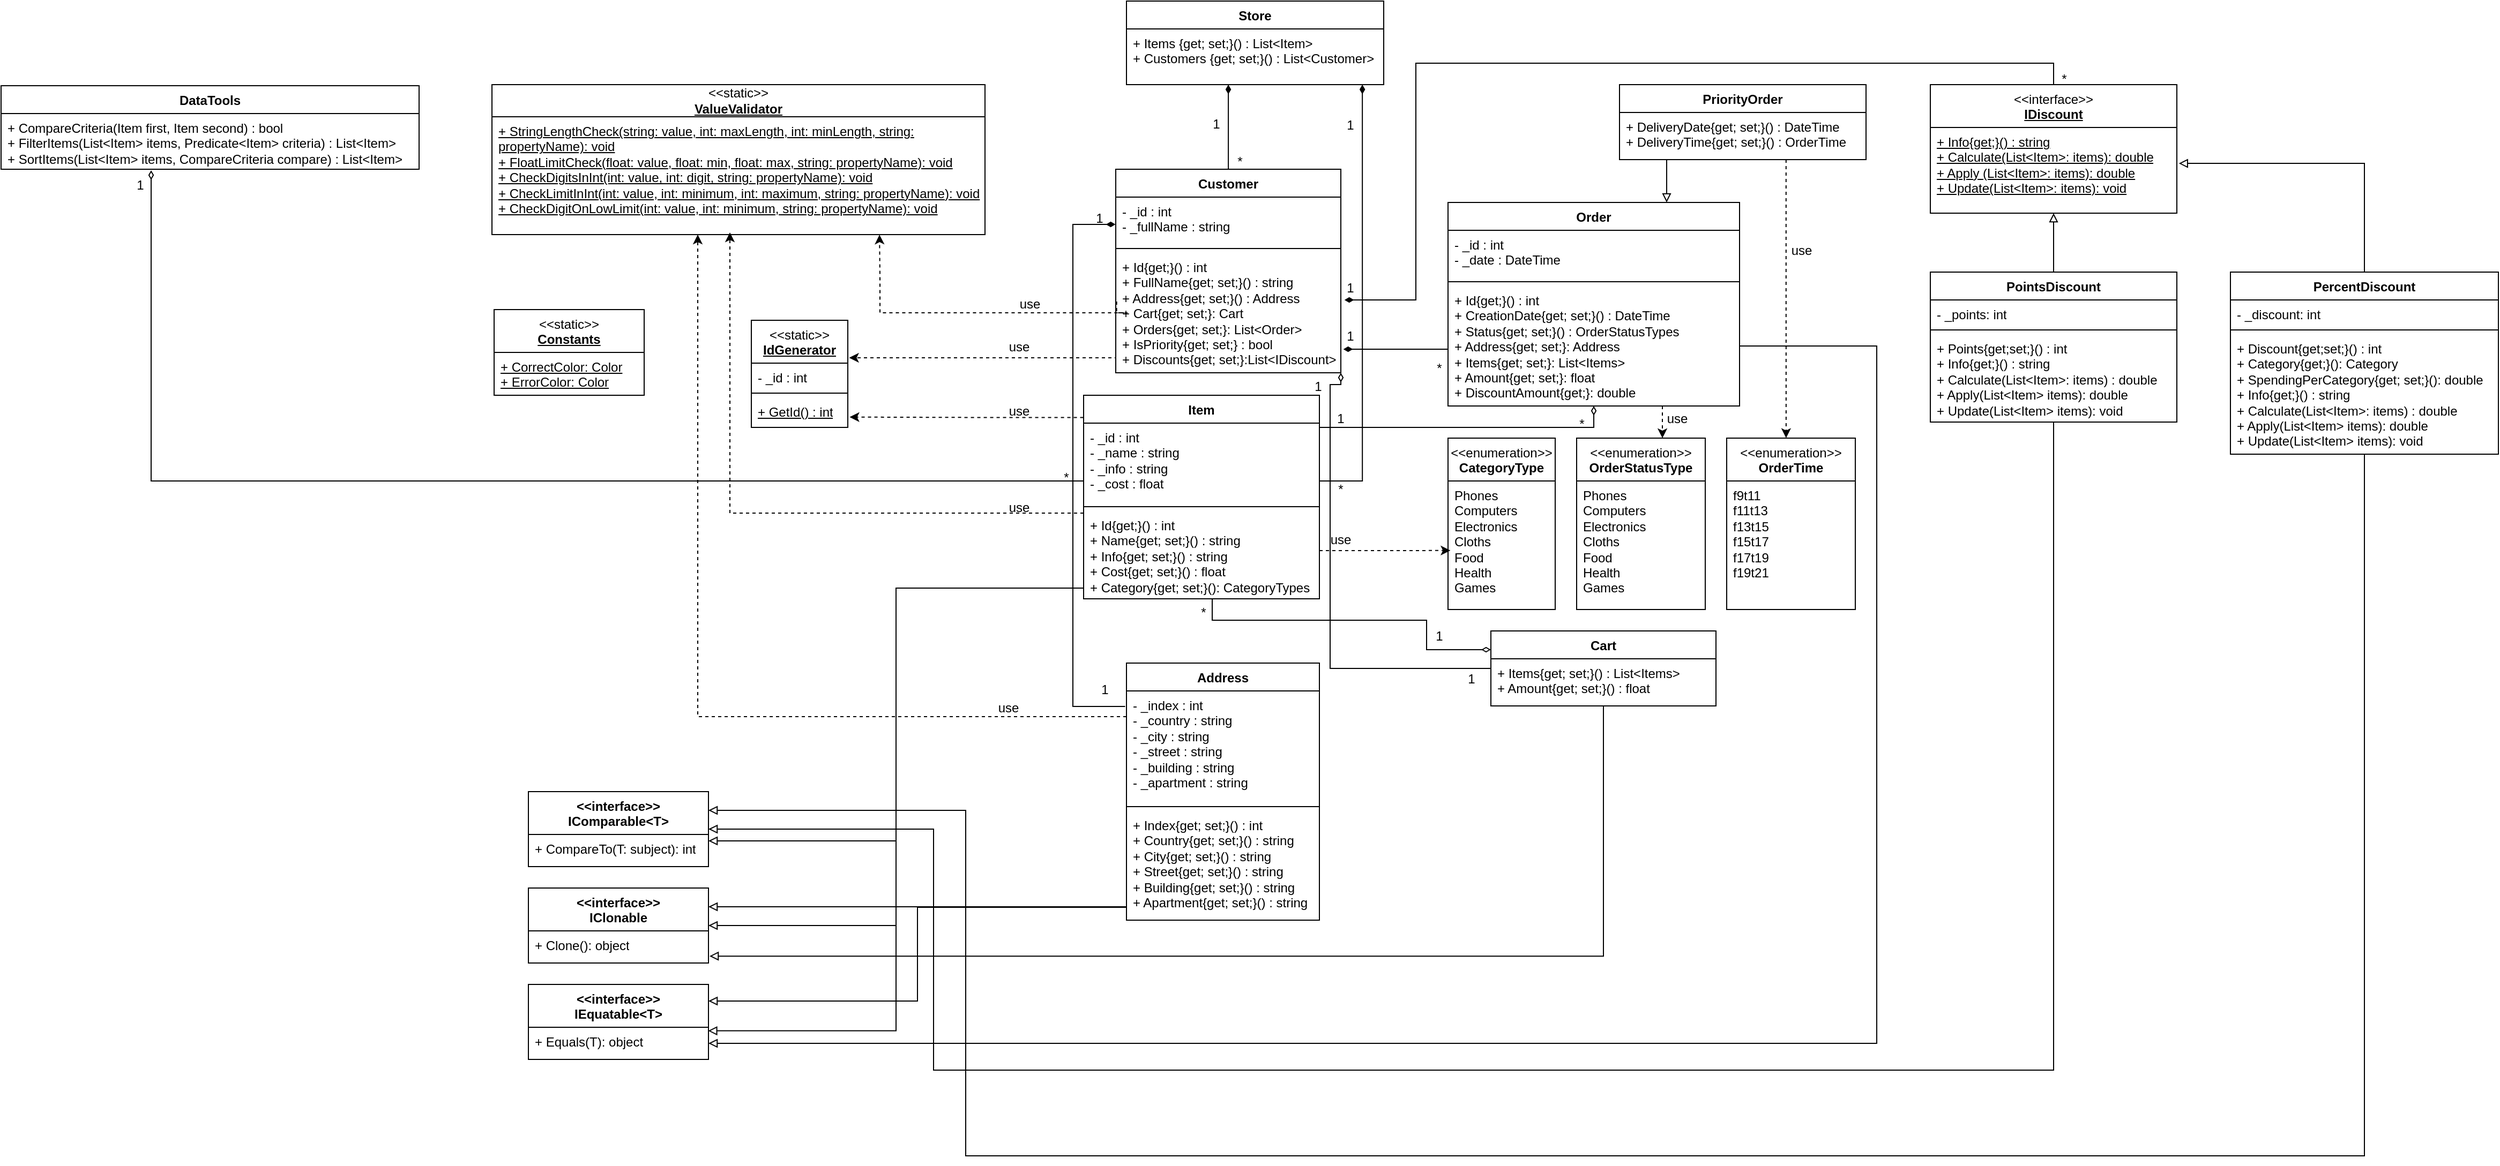 <mxfile version="24.1.0" type="device">
  <diagram name="Страница — 1" id="dKUkYGr1s_UcH-8YKei1">
    <mxGraphModel dx="3341" dy="984" grid="1" gridSize="10" guides="1" tooltips="1" connect="1" arrows="1" fold="1" page="1" pageScale="1" pageWidth="827" pageHeight="1169" math="0" shadow="0">
      <root>
        <mxCell id="0" />
        <mxCell id="1" parent="0" />
        <mxCell id="oU2BkXmcU1scd5kveSyB-1" value="Customer" style="swimlane;fontStyle=1;align=center;verticalAlign=top;childLayout=stackLayout;horizontal=1;startSize=26;horizontalStack=0;resizeParent=1;resizeParentMax=0;resizeLast=0;collapsible=1;marginBottom=0;whiteSpace=wrap;html=1;" parent="1" vertex="1">
          <mxGeometry x="30" y="169" width="210" height="190" as="geometry" />
        </mxCell>
        <mxCell id="oU2BkXmcU1scd5kveSyB-2" value="- _id : int&lt;br&gt;- _fullName : string" style="text;strokeColor=none;fillColor=none;align=left;verticalAlign=top;spacingLeft=4;spacingRight=4;overflow=hidden;rotatable=0;points=[[0,0.5],[1,0.5]];portConstraint=eastwest;whiteSpace=wrap;html=1;" parent="oU2BkXmcU1scd5kveSyB-1" vertex="1">
          <mxGeometry y="26" width="210" height="44" as="geometry" />
        </mxCell>
        <mxCell id="oU2BkXmcU1scd5kveSyB-3" value="" style="line;strokeWidth=1;fillColor=none;align=left;verticalAlign=middle;spacingTop=-1;spacingLeft=3;spacingRight=3;rotatable=0;labelPosition=right;points=[];portConstraint=eastwest;strokeColor=inherit;" parent="oU2BkXmcU1scd5kveSyB-1" vertex="1">
          <mxGeometry y="70" width="210" height="8" as="geometry" />
        </mxCell>
        <mxCell id="oU2BkXmcU1scd5kveSyB-4" value="+ Id{get;}() : int&lt;br&gt;+ FullName{get; set;}() : string&lt;br&gt;+ Address{get; set;}() : Address&lt;div&gt;+ Cart{get; set;}: Cart&lt;/div&gt;&lt;div&gt;+ Orders{get; set;}: List&amp;lt;Order&amp;gt;&lt;/div&gt;&lt;div&gt;+ IsPriority{get; set;} : bool&lt;br&gt;&lt;/div&gt;&lt;div&gt;+ Discounts{get; set;}:List&amp;lt;IDiscount&amp;gt;&lt;/div&gt;" style="text;strokeColor=none;fillColor=none;align=left;verticalAlign=top;spacingLeft=4;spacingRight=4;overflow=hidden;rotatable=0;points=[[0,0.5],[1,0.5]];portConstraint=eastwest;whiteSpace=wrap;html=1;" parent="oU2BkXmcU1scd5kveSyB-1" vertex="1">
          <mxGeometry y="78" width="210" height="112" as="geometry" />
        </mxCell>
        <mxCell id="ADnh1qTJn-FlXJS31ptS-8" style="edgeStyle=orthogonalEdgeStyle;rounded=0;orthogonalLoop=1;jettySize=auto;html=1;entryX=1;entryY=0.5;entryDx=0;entryDy=0;endArrow=block;endFill=0;" parent="1" source="oU2BkXmcU1scd5kveSyB-5" target="ADnh1qTJn-FlXJS31ptS-3" edge="1">
          <mxGeometry relative="1" as="geometry">
            <Array as="points">
              <mxPoint x="-175" y="560" />
              <mxPoint x="-175" y="875" />
            </Array>
          </mxGeometry>
        </mxCell>
        <mxCell id="oU2BkXmcU1scd5kveSyB-5" value="Item" style="swimlane;fontStyle=1;align=center;verticalAlign=top;childLayout=stackLayout;horizontal=1;startSize=26;horizontalStack=0;resizeParent=1;resizeParentMax=0;resizeLast=0;collapsible=1;marginBottom=0;whiteSpace=wrap;html=1;" parent="1" vertex="1">
          <mxGeometry y="380" width="220" height="190" as="geometry" />
        </mxCell>
        <mxCell id="oU2BkXmcU1scd5kveSyB-6" value="- _id : int&lt;br&gt;- _name : string&lt;br&gt;- _info : string&lt;br&gt;- _cost : float" style="text;strokeColor=none;fillColor=none;align=left;verticalAlign=top;spacingLeft=4;spacingRight=4;overflow=hidden;rotatable=0;points=[[0,0.5],[1,0.5]];portConstraint=eastwest;whiteSpace=wrap;html=1;" parent="oU2BkXmcU1scd5kveSyB-5" vertex="1">
          <mxGeometry y="26" width="220" height="74" as="geometry" />
        </mxCell>
        <mxCell id="oU2BkXmcU1scd5kveSyB-7" value="" style="line;strokeWidth=1;fillColor=none;align=left;verticalAlign=middle;spacingTop=-1;spacingLeft=3;spacingRight=3;rotatable=0;labelPosition=right;points=[];portConstraint=eastwest;strokeColor=inherit;" parent="oU2BkXmcU1scd5kveSyB-5" vertex="1">
          <mxGeometry y="100" width="220" height="8" as="geometry" />
        </mxCell>
        <mxCell id="oU2BkXmcU1scd5kveSyB-8" value="+ Id{get;}() : int&lt;br&gt;+ Name{get; set;}() : string&lt;br&gt;+ Info{get; set;}() : string&lt;br&gt;+ Cost{get; set;}() : float&lt;div&gt;+ Category{get; set;}(): CategoryTypes&lt;/div&gt;" style="text;strokeColor=none;fillColor=none;align=left;verticalAlign=top;spacingLeft=4;spacingRight=4;overflow=hidden;rotatable=0;points=[[0,0.5],[1,0.5]];portConstraint=eastwest;whiteSpace=wrap;html=1;" parent="oU2BkXmcU1scd5kveSyB-5" vertex="1">
          <mxGeometry y="108" width="220" height="82" as="geometry" />
        </mxCell>
        <mxCell id="oU2BkXmcU1scd5kveSyB-9" value="&lt;span style=&quot;font-weight: normal;&quot;&gt;&amp;lt;&amp;lt;static&amp;gt;&amp;gt;&lt;/span&gt;&lt;br&gt;&lt;u&gt;IdGenerator&lt;/u&gt;" style="swimlane;fontStyle=1;align=center;verticalAlign=top;childLayout=stackLayout;horizontal=1;startSize=40;horizontalStack=0;resizeParent=1;resizeParentMax=0;resizeLast=0;collapsible=1;marginBottom=0;whiteSpace=wrap;html=1;" parent="1" vertex="1">
          <mxGeometry x="-310" y="310" width="90" height="100" as="geometry" />
        </mxCell>
        <mxCell id="oU2BkXmcU1scd5kveSyB-10" value="- _id : int" style="text;strokeColor=none;fillColor=none;align=left;verticalAlign=top;spacingLeft=4;spacingRight=4;overflow=hidden;rotatable=0;points=[[0,0.5],[1,0.5]];portConstraint=eastwest;whiteSpace=wrap;html=1;" parent="oU2BkXmcU1scd5kveSyB-9" vertex="1">
          <mxGeometry y="40" width="90" height="24" as="geometry" />
        </mxCell>
        <mxCell id="oU2BkXmcU1scd5kveSyB-11" value="" style="line;strokeWidth=1;fillColor=none;align=left;verticalAlign=middle;spacingTop=-1;spacingLeft=3;spacingRight=3;rotatable=0;labelPosition=right;points=[];portConstraint=eastwest;strokeColor=inherit;" parent="oU2BkXmcU1scd5kveSyB-9" vertex="1">
          <mxGeometry y="64" width="90" height="8" as="geometry" />
        </mxCell>
        <mxCell id="oU2BkXmcU1scd5kveSyB-12" value="&lt;u&gt;+ GetId() : int&lt;/u&gt;" style="text;strokeColor=none;fillColor=none;align=left;verticalAlign=top;spacingLeft=4;spacingRight=4;overflow=hidden;rotatable=0;points=[[0,0.5],[1,0.5]];portConstraint=eastwest;whiteSpace=wrap;html=1;" parent="oU2BkXmcU1scd5kveSyB-9" vertex="1">
          <mxGeometry y="72" width="90" height="28" as="geometry" />
        </mxCell>
        <mxCell id="oU2BkXmcU1scd5kveSyB-17" value="&amp;lt;&amp;lt;static&amp;gt;&amp;gt;&lt;br&gt;&lt;b&gt;&lt;u&gt;ValueValidator&lt;/u&gt;&lt;/b&gt;" style="swimlane;fontStyle=0;childLayout=stackLayout;horizontal=1;startSize=30;fillColor=none;horizontalStack=0;resizeParent=1;resizeParentMax=0;resizeLast=0;collapsible=1;marginBottom=0;whiteSpace=wrap;html=1;" parent="1" vertex="1">
          <mxGeometry x="-552" y="90" width="460" height="140" as="geometry" />
        </mxCell>
        <mxCell id="oU2BkXmcU1scd5kveSyB-18" value="&lt;div&gt;&lt;u&gt;+ StringLengthCheck(string: value, int: maxLength, int: minLength, string: propertyName): void&lt;br&gt;&lt;/u&gt;&lt;/div&gt;&lt;div&gt;&lt;u&gt;+ FloatLimitCheck(float: value, float: min, float: max, string: propertyName): void&lt;br&gt;&lt;/u&gt;&lt;/div&gt;&lt;div&gt;&lt;u&gt;+ CheckDigitsInInt(int: value, int: digit, string: propertyName): void&lt;/u&gt;&lt;br&gt;&lt;/div&gt;&lt;div&gt;&lt;u&gt;+ CheckLimitInInt(int: value, int: minimum, int: maximum, string: propertyName): void&lt;/u&gt;&lt;/div&gt;&lt;div&gt;&lt;u&gt;+ CheckDigitOnLowLimit(int: value, int: minimum, string: propertyName): void&lt;/u&gt;&lt;/div&gt;" style="text;strokeColor=none;fillColor=none;align=left;verticalAlign=top;spacingLeft=4;spacingRight=4;overflow=hidden;rotatable=0;points=[[0,0.5],[1,0.5]];portConstraint=eastwest;whiteSpace=wrap;html=1;" parent="oU2BkXmcU1scd5kveSyB-17" vertex="1">
          <mxGeometry y="30" width="460" height="110" as="geometry" />
        </mxCell>
        <mxCell id="JcwKcsIoiEsxzj-9efr9-1" style="edgeStyle=orthogonalEdgeStyle;rounded=0;orthogonalLoop=1;jettySize=auto;html=1;entryX=1.014;entryY=0.35;entryDx=0;entryDy=0;entryPerimeter=0;dashed=1;" parent="1" target="oU2BkXmcU1scd5kveSyB-9" edge="1">
          <mxGeometry relative="1" as="geometry">
            <mxPoint x="30" y="343" as="sourcePoint" />
            <Array as="points">
              <mxPoint x="30" y="343" />
              <mxPoint x="30" y="345" />
            </Array>
          </mxGeometry>
        </mxCell>
        <mxCell id="JcwKcsIoiEsxzj-9efr9-2" style="edgeStyle=orthogonalEdgeStyle;rounded=0;orthogonalLoop=1;jettySize=auto;html=1;entryX=0.786;entryY=1.001;entryDx=0;entryDy=0;entryPerimeter=0;dashed=1;exitX=0.004;exitY=0.406;exitDx=0;exitDy=0;exitPerimeter=0;" parent="1" source="oU2BkXmcU1scd5kveSyB-4" target="oU2BkXmcU1scd5kveSyB-18" edge="1">
          <mxGeometry relative="1" as="geometry">
            <Array as="points">
              <mxPoint x="41" y="303" />
              <mxPoint x="-190" y="303" />
              <mxPoint x="-190" y="271" />
              <mxPoint x="-188" y="271" />
            </Array>
          </mxGeometry>
        </mxCell>
        <mxCell id="JcwKcsIoiEsxzj-9efr9-5" style="edgeStyle=orthogonalEdgeStyle;rounded=0;orthogonalLoop=1;jettySize=auto;html=1;dashed=1;" parent="1" source="oU2BkXmcU1scd5kveSyB-8" edge="1">
          <mxGeometry relative="1" as="geometry">
            <mxPoint x="-330" y="228" as="targetPoint" />
            <Array as="points">
              <mxPoint x="-330" y="490" />
            </Array>
          </mxGeometry>
        </mxCell>
        <mxCell id="JcwKcsIoiEsxzj-9efr9-7" style="edgeStyle=orthogonalEdgeStyle;rounded=0;orthogonalLoop=1;jettySize=auto;html=1;entryX=1.019;entryY=0.655;entryDx=0;entryDy=0;dashed=1;entryPerimeter=0;exitX=-0.001;exitY=0.109;exitDx=0;exitDy=0;exitPerimeter=0;" parent="1" source="oU2BkXmcU1scd5kveSyB-5" target="oU2BkXmcU1scd5kveSyB-12" edge="1">
          <mxGeometry relative="1" as="geometry">
            <Array as="points" />
          </mxGeometry>
        </mxCell>
        <mxCell id="JcwKcsIoiEsxzj-9efr9-9" value="use" style="text;html=1;align=center;verticalAlign=middle;whiteSpace=wrap;rounded=0;" parent="1" vertex="1">
          <mxGeometry x="-90" y="470" width="60" height="30" as="geometry" />
        </mxCell>
        <mxCell id="JcwKcsIoiEsxzj-9efr9-10" value="use" style="text;html=1;align=center;verticalAlign=middle;whiteSpace=wrap;rounded=0;" parent="1" vertex="1">
          <mxGeometry x="-90" y="320" width="60" height="30" as="geometry" />
        </mxCell>
        <mxCell id="JcwKcsIoiEsxzj-9efr9-11" value="use" style="text;html=1;align=center;verticalAlign=middle;whiteSpace=wrap;rounded=0;" parent="1" vertex="1">
          <mxGeometry x="-80" y="280" width="60" height="30" as="geometry" />
        </mxCell>
        <mxCell id="ADnh1qTJn-FlXJS31ptS-13" style="edgeStyle=orthogonalEdgeStyle;rounded=0;orthogonalLoop=1;jettySize=auto;html=1;entryX=1;entryY=0.25;entryDx=0;entryDy=0;endArrow=block;endFill=0;" parent="1" source="XlUjkA7irEBNoYXnKt0v-1" target="ADnh1qTJn-FlXJS31ptS-3" edge="1">
          <mxGeometry relative="1" as="geometry">
            <Array as="points">
              <mxPoint x="-155" y="858" />
            </Array>
          </mxGeometry>
        </mxCell>
        <mxCell id="XlUjkA7irEBNoYXnKt0v-1" value="Address" style="swimlane;fontStyle=1;align=center;verticalAlign=top;childLayout=stackLayout;horizontal=1;startSize=26;horizontalStack=0;resizeParent=1;resizeParentMax=0;resizeLast=0;collapsible=1;marginBottom=0;whiteSpace=wrap;html=1;" parent="1" vertex="1">
          <mxGeometry x="40" y="630" width="180" height="240" as="geometry" />
        </mxCell>
        <mxCell id="XlUjkA7irEBNoYXnKt0v-2" value="- _index : int&lt;br&gt;- _country : string&lt;br&gt;- _city : string&lt;br&gt;&lt;div&gt;- _street : string&lt;br&gt;&lt;/div&gt;&lt;div&gt;- _building : string&lt;/div&gt;&lt;div&gt;- _apartment : string&lt;br&gt;&lt;/div&gt;" style="text;strokeColor=none;fillColor=none;align=left;verticalAlign=top;spacingLeft=4;spacingRight=4;overflow=hidden;rotatable=0;points=[[0,0.5],[1,0.5]];portConstraint=eastwest;whiteSpace=wrap;html=1;" parent="XlUjkA7irEBNoYXnKt0v-1" vertex="1">
          <mxGeometry y="26" width="180" height="104" as="geometry" />
        </mxCell>
        <mxCell id="XlUjkA7irEBNoYXnKt0v-3" value="" style="line;strokeWidth=1;fillColor=none;align=left;verticalAlign=middle;spacingTop=-1;spacingLeft=3;spacingRight=3;rotatable=0;labelPosition=right;points=[];portConstraint=eastwest;strokeColor=inherit;" parent="XlUjkA7irEBNoYXnKt0v-1" vertex="1">
          <mxGeometry y="130" width="180" height="8" as="geometry" />
        </mxCell>
        <mxCell id="XlUjkA7irEBNoYXnKt0v-4" value="+ Index{get; set;}() : int&lt;br&gt;+ Country{get; set;}() : string&lt;br&gt;+ City{get; set;}() : string&lt;br&gt;&lt;div&gt;+ Street{get; set;}() : string&lt;/div&gt;&lt;div&gt;+ Building{get; set;}() : string&lt;/div&gt;&lt;div&gt;+ Apartment{get; set;}() : string&lt;/div&gt;" style="text;strokeColor=none;fillColor=none;align=left;verticalAlign=top;spacingLeft=4;spacingRight=4;overflow=hidden;rotatable=0;points=[[0,0.5],[1,0.5]];portConstraint=eastwest;whiteSpace=wrap;html=1;" parent="XlUjkA7irEBNoYXnKt0v-1" vertex="1">
          <mxGeometry y="138" width="180" height="102" as="geometry" />
        </mxCell>
        <mxCell id="XlUjkA7irEBNoYXnKt0v-6" style="edgeStyle=orthogonalEdgeStyle;rounded=0;orthogonalLoop=1;jettySize=auto;html=1;entryX=-0.001;entryY=0.579;entryDx=0;entryDy=0;endArrow=diamondThin;endFill=1;entryPerimeter=0;exitX=-0.007;exitY=0.139;exitDx=0;exitDy=0;exitPerimeter=0;" parent="1" source="XlUjkA7irEBNoYXnKt0v-2" target="oU2BkXmcU1scd5kveSyB-2" edge="1">
          <mxGeometry relative="1" as="geometry">
            <Array as="points">
              <mxPoint x="-10" y="671" />
              <mxPoint x="-10" y="220" />
            </Array>
          </mxGeometry>
        </mxCell>
        <mxCell id="XlUjkA7irEBNoYXnKt0v-8" value="&lt;span style=&quot;font-weight: normal;&quot;&gt;&amp;lt;&amp;lt;enumeration&amp;gt;&amp;gt;&lt;/span&gt;&lt;br&gt;CategoryType" style="swimlane;fontStyle=1;align=center;verticalAlign=top;childLayout=stackLayout;horizontal=1;startSize=40;horizontalStack=0;resizeParent=1;resizeParentMax=0;resizeLast=0;collapsible=1;marginBottom=0;whiteSpace=wrap;html=1;" parent="1" vertex="1">
          <mxGeometry x="340" y="420" width="100" height="160" as="geometry" />
        </mxCell>
        <mxCell id="XlUjkA7irEBNoYXnKt0v-9" value="&lt;div&gt;Phones&lt;/div&gt;&lt;div&gt;Computers&lt;/div&gt;&lt;div&gt;Electronics&lt;/div&gt;&lt;div&gt;Cloths&lt;/div&gt;&lt;div&gt;Food&lt;/div&gt;&lt;div&gt;Health&lt;/div&gt;&lt;div&gt;Games&lt;br&gt;&lt;/div&gt;" style="text;strokeColor=none;fillColor=none;align=left;verticalAlign=top;spacingLeft=4;spacingRight=4;overflow=hidden;rotatable=0;points=[[0,0.5],[1,0.5]];portConstraint=eastwest;whiteSpace=wrap;html=1;" parent="XlUjkA7irEBNoYXnKt0v-8" vertex="1">
          <mxGeometry y="40" width="100" height="120" as="geometry" />
        </mxCell>
        <mxCell id="Bsw30bW7oDn-SPlX6kUI-4" value="1" style="text;html=1;align=center;verticalAlign=middle;whiteSpace=wrap;rounded=0;" parent="1" vertex="1">
          <mxGeometry x="-10" y="640" width="60" height="30" as="geometry" />
        </mxCell>
        <mxCell id="MwuSW_tdNOVB_7Hcjqsm-1" style="edgeStyle=orthogonalEdgeStyle;rounded=0;orthogonalLoop=1;jettySize=auto;html=1;entryX=0.022;entryY=0.541;entryDx=0;entryDy=0;entryPerimeter=0;dashed=1;" parent="1" source="oU2BkXmcU1scd5kveSyB-8" target="XlUjkA7irEBNoYXnKt0v-9" edge="1">
          <mxGeometry relative="1" as="geometry">
            <Array as="points">
              <mxPoint x="250" y="525" />
              <mxPoint x="250" y="525" />
            </Array>
          </mxGeometry>
        </mxCell>
        <mxCell id="MwuSW_tdNOVB_7Hcjqsm-2" value="use" style="text;html=1;align=center;verticalAlign=middle;whiteSpace=wrap;rounded=0;" parent="1" vertex="1">
          <mxGeometry x="210" y="500" width="60" height="30" as="geometry" />
        </mxCell>
        <mxCell id="Bsw30bW7oDn-SPlX6kUI-3" value="1" style="text;html=1;align=center;verticalAlign=middle;whiteSpace=wrap;rounded=0;" parent="1" vertex="1">
          <mxGeometry y="200" width="30" height="30" as="geometry" />
        </mxCell>
        <mxCell id="esyno2pFT-3BLw8rkyYm-1" value="Store" style="swimlane;fontStyle=1;align=center;verticalAlign=top;childLayout=stackLayout;horizontal=1;startSize=26;horizontalStack=0;resizeParent=1;resizeParentMax=0;resizeLast=0;collapsible=1;marginBottom=0;whiteSpace=wrap;html=1;" parent="1" vertex="1">
          <mxGeometry x="40" y="12" width="240" height="78" as="geometry" />
        </mxCell>
        <mxCell id="esyno2pFT-3BLw8rkyYm-4" value="+ Items {get; set;}() :&amp;nbsp;List&amp;lt;Item&amp;gt;&lt;br&gt;+ Customers {get; set;}() :&amp;nbsp;List&amp;lt;Customer&amp;gt;" style="text;strokeColor=none;fillColor=none;align=left;verticalAlign=top;spacingLeft=4;spacingRight=4;overflow=hidden;rotatable=0;points=[[0,0.5],[1,0.5]];portConstraint=eastwest;whiteSpace=wrap;html=1;" parent="esyno2pFT-3BLw8rkyYm-1" vertex="1">
          <mxGeometry y="26" width="240" height="52" as="geometry" />
        </mxCell>
        <mxCell id="esyno2pFT-3BLw8rkyYm-7" style="edgeStyle=orthogonalEdgeStyle;rounded=0;orthogonalLoop=1;jettySize=auto;html=1;entryX=0.396;entryY=1;entryDx=0;entryDy=0;entryPerimeter=0;endArrow=diamondThin;endFill=1;" parent="1" source="oU2BkXmcU1scd5kveSyB-1" target="esyno2pFT-3BLw8rkyYm-4" edge="1">
          <mxGeometry relative="1" as="geometry" />
        </mxCell>
        <mxCell id="esyno2pFT-3BLw8rkyYm-8" style="edgeStyle=orthogonalEdgeStyle;rounded=0;orthogonalLoop=1;jettySize=auto;html=1;entryX=0.917;entryY=1;entryDx=0;entryDy=0;entryPerimeter=0;endArrow=diamondThin;endFill=1;" parent="1" source="oU2BkXmcU1scd5kveSyB-5" target="esyno2pFT-3BLw8rkyYm-4" edge="1">
          <mxGeometry relative="1" as="geometry">
            <Array as="points">
              <mxPoint x="260" y="460" />
            </Array>
          </mxGeometry>
        </mxCell>
        <mxCell id="6pIr0Ee2WbjTArUBilA8-1" value="1" style="text;html=1;align=center;verticalAlign=middle;whiteSpace=wrap;rounded=0;" parent="1" vertex="1">
          <mxGeometry x="109" y="112" width="30" height="30" as="geometry" />
        </mxCell>
        <mxCell id="6pIr0Ee2WbjTArUBilA8-2" value="*" style="text;html=1;align=center;verticalAlign=middle;whiteSpace=wrap;rounded=0;" parent="1" vertex="1">
          <mxGeometry x="131" y="147" width="30" height="30" as="geometry" />
        </mxCell>
        <mxCell id="6pIr0Ee2WbjTArUBilA8-3" value="1" style="text;html=1;align=center;verticalAlign=middle;whiteSpace=wrap;rounded=0;" parent="1" vertex="1">
          <mxGeometry x="234" y="113" width="30" height="30" as="geometry" />
        </mxCell>
        <mxCell id="6pIr0Ee2WbjTArUBilA8-4" value="*" style="text;html=1;align=center;verticalAlign=middle;whiteSpace=wrap;rounded=0;" parent="1" vertex="1">
          <mxGeometry x="225" y="453" width="30" height="30" as="geometry" />
        </mxCell>
        <mxCell id="ZtMfl2B0cqiL2mYQkAeO-1" value="Cart" style="swimlane;fontStyle=1;align=center;verticalAlign=top;childLayout=stackLayout;horizontal=1;startSize=26;horizontalStack=0;resizeParent=1;resizeParentMax=0;resizeLast=0;collapsible=1;marginBottom=0;whiteSpace=wrap;html=1;" parent="1" vertex="1">
          <mxGeometry x="380" y="600" width="210" height="70" as="geometry" />
        </mxCell>
        <mxCell id="ZtMfl2B0cqiL2mYQkAeO-2" value="+ Items{get; set;}() : List&amp;lt;Items&amp;gt;&lt;br&gt;+ Amount{get; set;}() : float" style="text;strokeColor=none;fillColor=none;align=left;verticalAlign=top;spacingLeft=4;spacingRight=4;overflow=hidden;rotatable=0;points=[[0,0.5],[1,0.5]];portConstraint=eastwest;whiteSpace=wrap;html=1;" parent="ZtMfl2B0cqiL2mYQkAeO-1" vertex="1">
          <mxGeometry y="26" width="210" height="44" as="geometry" />
        </mxCell>
        <mxCell id="ZtMfl2B0cqiL2mYQkAeO-3" value="Order" style="swimlane;fontStyle=1;align=center;verticalAlign=top;childLayout=stackLayout;horizontal=1;startSize=26;horizontalStack=0;resizeParent=1;resizeParentMax=0;resizeLast=0;collapsible=1;marginBottom=0;whiteSpace=wrap;html=1;" parent="1" vertex="1">
          <mxGeometry x="340" y="200" width="272" height="190" as="geometry" />
        </mxCell>
        <mxCell id="ZtMfl2B0cqiL2mYQkAeO-4" value="- _id : int&lt;br&gt;- _date : DateTime" style="text;strokeColor=none;fillColor=none;align=left;verticalAlign=top;spacingLeft=4;spacingRight=4;overflow=hidden;rotatable=0;points=[[0,0.5],[1,0.5]];portConstraint=eastwest;whiteSpace=wrap;html=1;" parent="ZtMfl2B0cqiL2mYQkAeO-3" vertex="1">
          <mxGeometry y="26" width="272" height="44" as="geometry" />
        </mxCell>
        <mxCell id="ZtMfl2B0cqiL2mYQkAeO-5" value="" style="line;strokeWidth=1;fillColor=none;align=left;verticalAlign=middle;spacingTop=-1;spacingLeft=3;spacingRight=3;rotatable=0;labelPosition=right;points=[];portConstraint=eastwest;strokeColor=inherit;" parent="ZtMfl2B0cqiL2mYQkAeO-3" vertex="1">
          <mxGeometry y="70" width="272" height="8" as="geometry" />
        </mxCell>
        <mxCell id="ZtMfl2B0cqiL2mYQkAeO-6" value="+ Id{get;}() : int&lt;br&gt;+ CreationDate{get; set;}() : DateTime&lt;br&gt;+ Status{get; set;}() : OrderStatusTypes&lt;div&gt;+ Address{get; set;}: Address&lt;/div&gt;&lt;div&gt;+ Items{get; set;}: List&amp;lt;Items&amp;gt;&lt;/div&gt;&lt;div&gt;+ Amount{get; set;}: float&lt;/div&gt;&lt;div&gt;+ DiscountAmount{get;}: double&lt;/div&gt;" style="text;strokeColor=none;fillColor=none;align=left;verticalAlign=top;spacingLeft=4;spacingRight=4;overflow=hidden;rotatable=0;points=[[0,0.5],[1,0.5]];portConstraint=eastwest;whiteSpace=wrap;html=1;" parent="ZtMfl2B0cqiL2mYQkAeO-3" vertex="1">
          <mxGeometry y="78" width="272" height="112" as="geometry" />
        </mxCell>
        <mxCell id="ZtMfl2B0cqiL2mYQkAeO-7" value="&lt;span style=&quot;font-weight: normal;&quot;&gt;&amp;lt;&amp;lt;enumeration&amp;gt;&amp;gt;&lt;/span&gt;&lt;br&gt;OrderStatusType" style="swimlane;fontStyle=1;align=center;verticalAlign=top;childLayout=stackLayout;horizontal=1;startSize=40;horizontalStack=0;resizeParent=1;resizeParentMax=0;resizeLast=0;collapsible=1;marginBottom=0;whiteSpace=wrap;html=1;" parent="1" vertex="1">
          <mxGeometry x="460" y="420" width="120" height="160" as="geometry" />
        </mxCell>
        <mxCell id="ZtMfl2B0cqiL2mYQkAeO-8" value="&lt;div&gt;Phones&lt;/div&gt;&lt;div&gt;Computers&lt;/div&gt;&lt;div&gt;Electronics&lt;/div&gt;&lt;div&gt;Cloths&lt;/div&gt;&lt;div&gt;Food&lt;/div&gt;&lt;div&gt;Health&lt;/div&gt;&lt;div&gt;Games&lt;br&gt;&lt;/div&gt;" style="text;strokeColor=none;fillColor=none;align=left;verticalAlign=top;spacingLeft=4;spacingRight=4;overflow=hidden;rotatable=0;points=[[0,0.5],[1,0.5]];portConstraint=eastwest;whiteSpace=wrap;html=1;" parent="ZtMfl2B0cqiL2mYQkAeO-7" vertex="1">
          <mxGeometry y="40" width="120" height="120" as="geometry" />
        </mxCell>
        <mxCell id="ZtMfl2B0cqiL2mYQkAeO-12" value="use" style="text;html=1;align=center;verticalAlign=middle;whiteSpace=wrap;rounded=0;" parent="1" vertex="1">
          <mxGeometry x="524" y="387" width="60" height="30" as="geometry" />
        </mxCell>
        <mxCell id="ZtMfl2B0cqiL2mYQkAeO-14" value="use" style="text;html=1;align=center;verticalAlign=middle;whiteSpace=wrap;rounded=0;" parent="1" vertex="1">
          <mxGeometry x="-90" y="380" width="60" height="30" as="geometry" />
        </mxCell>
        <mxCell id="ytE7TEf13_vV6wLONkuY-4" value="1" style="text;html=1;align=center;verticalAlign=middle;whiteSpace=wrap;rounded=0;" parent="1" vertex="1">
          <mxGeometry x="234" y="310" width="30" height="30" as="geometry" />
        </mxCell>
        <mxCell id="ytE7TEf13_vV6wLONkuY-5" value="1" style="text;html=1;align=center;verticalAlign=middle;whiteSpace=wrap;rounded=0;" parent="1" vertex="1">
          <mxGeometry x="317" y="590" width="30" height="30" as="geometry" />
        </mxCell>
        <mxCell id="ytE7TEf13_vV6wLONkuY-6" value="*" style="text;html=1;align=center;verticalAlign=middle;whiteSpace=wrap;rounded=0;" parent="1" vertex="1">
          <mxGeometry x="317" y="340" width="30" height="30" as="geometry" />
        </mxCell>
        <mxCell id="ytE7TEf13_vV6wLONkuY-8" value="1" style="text;html=1;align=center;verticalAlign=middle;whiteSpace=wrap;rounded=0;" parent="1" vertex="1">
          <mxGeometry x="225" y="387" width="30" height="30" as="geometry" />
        </mxCell>
        <mxCell id="_emsolx3q6XZi55W8_dW-1" style="edgeStyle=orthogonalEdgeStyle;rounded=0;orthogonalLoop=1;jettySize=auto;html=1;endArrow=diamondThin;endFill=0;" parent="1" source="oU2BkXmcU1scd5kveSyB-6" target="ZtMfl2B0cqiL2mYQkAeO-6" edge="1">
          <mxGeometry relative="1" as="geometry">
            <Array as="points">
              <mxPoint x="476" y="410" />
            </Array>
          </mxGeometry>
        </mxCell>
        <mxCell id="_emsolx3q6XZi55W8_dW-2" style="edgeStyle=orthogonalEdgeStyle;rounded=0;orthogonalLoop=1;jettySize=auto;html=1;endArrow=diamondThin;endFill=0;entryX=1;entryY=1;entryDx=0;entryDy=0;" parent="1" source="ZtMfl2B0cqiL2mYQkAeO-1" target="oU2BkXmcU1scd5kveSyB-1" edge="1">
          <mxGeometry relative="1" as="geometry">
            <Array as="points">
              <mxPoint x="230" y="635" />
              <mxPoint x="230" y="370" />
              <mxPoint x="240" y="370" />
            </Array>
            <mxPoint x="230" y="360" as="targetPoint" />
          </mxGeometry>
        </mxCell>
        <mxCell id="_emsolx3q6XZi55W8_dW-4" style="edgeStyle=orthogonalEdgeStyle;rounded=0;orthogonalLoop=1;jettySize=auto;html=1;entryX=0;entryY=0.25;entryDx=0;entryDy=0;endArrow=diamondThin;endFill=0;" parent="1" source="oU2BkXmcU1scd5kveSyB-5" target="ZtMfl2B0cqiL2mYQkAeO-1" edge="1">
          <mxGeometry relative="1" as="geometry">
            <Array as="points">
              <mxPoint x="120" y="590" />
              <mxPoint x="320" y="590" />
              <mxPoint x="320" y="617" />
            </Array>
          </mxGeometry>
        </mxCell>
        <mxCell id="_emsolx3q6XZi55W8_dW-5" value="*" style="text;html=1;align=center;verticalAlign=middle;whiteSpace=wrap;rounded=0;" parent="1" vertex="1">
          <mxGeometry x="97" y="568" width="30" height="30" as="geometry" />
        </mxCell>
        <mxCell id="_emsolx3q6XZi55W8_dW-6" value="1" style="text;html=1;align=center;verticalAlign=middle;whiteSpace=wrap;rounded=0;" parent="1" vertex="1">
          <mxGeometry x="347" y="630" width="30" height="30" as="geometry" />
        </mxCell>
        <mxCell id="Wd-qf6WanZhrqlXAu2af-2" value="1" style="text;html=1;align=center;verticalAlign=middle;whiteSpace=wrap;rounded=0;" parent="1" vertex="1">
          <mxGeometry x="204" y="357" width="30" height="30" as="geometry" />
        </mxCell>
        <mxCell id="Wd-qf6WanZhrqlXAu2af-3" value="*" style="text;html=1;align=center;verticalAlign=middle;whiteSpace=wrap;rounded=0;" parent="1" vertex="1">
          <mxGeometry x="450" y="392" width="30" height="30" as="geometry" />
        </mxCell>
        <mxCell id="Aj9B7fhXFamQ6uCwxFyR-1" value="PriorityOrder" style="swimlane;fontStyle=1;align=center;verticalAlign=top;childLayout=stackLayout;horizontal=1;startSize=26;horizontalStack=0;resizeParent=1;resizeParentMax=0;resizeLast=0;collapsible=1;marginBottom=0;whiteSpace=wrap;html=1;" parent="1" vertex="1">
          <mxGeometry x="500" y="90" width="230" height="70" as="geometry" />
        </mxCell>
        <mxCell id="Aj9B7fhXFamQ6uCwxFyR-4" value="+ DeliveryDate{get; set;}() : DateTime&lt;br&gt;+ DeliveryTime{get; set;}() : OrderTime" style="text;strokeColor=none;fillColor=none;align=left;verticalAlign=top;spacingLeft=4;spacingRight=4;overflow=hidden;rotatable=0;points=[[0,0.5],[1,0.5]];portConstraint=eastwest;whiteSpace=wrap;html=1;" parent="Aj9B7fhXFamQ6uCwxFyR-1" vertex="1">
          <mxGeometry y="26" width="230" height="44" as="geometry" />
        </mxCell>
        <mxCell id="Aj9B7fhXFamQ6uCwxFyR-7" value="&lt;span style=&quot;font-weight: normal;&quot;&gt;&amp;lt;&amp;lt;enumeration&amp;gt;&amp;gt;&lt;/span&gt;&lt;br&gt;OrderTime" style="swimlane;fontStyle=1;align=center;verticalAlign=top;childLayout=stackLayout;horizontal=1;startSize=40;horizontalStack=0;resizeParent=1;resizeParentMax=0;resizeLast=0;collapsible=1;marginBottom=0;whiteSpace=wrap;html=1;" parent="1" vertex="1">
          <mxGeometry x="600" y="420" width="120" height="160" as="geometry" />
        </mxCell>
        <mxCell id="Aj9B7fhXFamQ6uCwxFyR-8" value="&lt;div&gt;f9t11&lt;/div&gt;&lt;div&gt;f11t13&lt;/div&gt;&lt;div&gt;f13t15&lt;/div&gt;&lt;div&gt;f15t17&lt;/div&gt;&lt;div&gt;f17t19&lt;/div&gt;&lt;div&gt;&lt;span style=&quot;background-color: initial;&quot;&gt;f19t21&lt;/span&gt;&lt;/div&gt;" style="text;strokeColor=none;fillColor=none;align=left;verticalAlign=top;spacingLeft=4;spacingRight=4;overflow=hidden;rotatable=0;points=[[0,0.5],[1,0.5]];portConstraint=eastwest;whiteSpace=wrap;html=1;" parent="Aj9B7fhXFamQ6uCwxFyR-7" vertex="1">
          <mxGeometry y="40" width="120" height="120" as="geometry" />
        </mxCell>
        <mxCell id="8EOYC2U9u-M5wf22zpbZ-2" style="edgeStyle=orthogonalEdgeStyle;rounded=0;orthogonalLoop=1;jettySize=auto;html=1;entryX=1.011;entryY=0.804;entryDx=0;entryDy=0;entryPerimeter=0;endArrow=diamondThin;endFill=1;" parent="1" source="ZtMfl2B0cqiL2mYQkAeO-6" target="oU2BkXmcU1scd5kveSyB-4" edge="1">
          <mxGeometry relative="1" as="geometry">
            <Array as="points">
              <mxPoint x="320" y="337" />
              <mxPoint x="320" y="337" />
            </Array>
          </mxGeometry>
        </mxCell>
        <mxCell id="8EOYC2U9u-M5wf22zpbZ-3" style="edgeStyle=orthogonalEdgeStyle;rounded=0;orthogonalLoop=1;jettySize=auto;html=1;entryX=0.667;entryY=0;entryDx=0;entryDy=0;entryPerimeter=0;dashed=1;" parent="1" source="ZtMfl2B0cqiL2mYQkAeO-6" target="ZtMfl2B0cqiL2mYQkAeO-7" edge="1">
          <mxGeometry relative="1" as="geometry">
            <Array as="points">
              <mxPoint x="540" y="400" />
              <mxPoint x="540" y="400" />
            </Array>
          </mxGeometry>
        </mxCell>
        <mxCell id="NBAnYIq5n0Hb3CDZ49eJ-1" value="&lt;span style=&quot;font-weight: normal;&quot;&gt;&amp;lt;&amp;lt;static&amp;gt;&amp;gt;&lt;/span&gt;&lt;br&gt;&lt;u&gt;Constants&lt;/u&gt;" style="swimlane;fontStyle=1;align=center;verticalAlign=top;childLayout=stackLayout;horizontal=1;startSize=40;horizontalStack=0;resizeParent=1;resizeParentMax=0;resizeLast=0;collapsible=1;marginBottom=0;whiteSpace=wrap;html=1;" parent="1" vertex="1">
          <mxGeometry x="-550" y="300" width="140" height="80" as="geometry" />
        </mxCell>
        <mxCell id="NBAnYIq5n0Hb3CDZ49eJ-2" value="&lt;u&gt;+ CorrectColor: Color&lt;/u&gt;&lt;div&gt;&lt;u&gt;+ ErrorColor: Color&lt;br&gt;&lt;/u&gt;&lt;div&gt;&lt;br&gt;&lt;/div&gt;&lt;/div&gt;" style="text;strokeColor=none;fillColor=none;align=left;verticalAlign=top;spacingLeft=4;spacingRight=4;overflow=hidden;rotatable=0;points=[[0,0.5],[1,0.5]];portConstraint=eastwest;whiteSpace=wrap;html=1;" parent="NBAnYIq5n0Hb3CDZ49eJ-1" vertex="1">
          <mxGeometry y="40" width="140" height="40" as="geometry" />
        </mxCell>
        <mxCell id="NBAnYIq5n0Hb3CDZ49eJ-5" style="edgeStyle=orthogonalEdgeStyle;rounded=0;orthogonalLoop=1;jettySize=auto;html=1;entryX=0.462;entryY=-0.001;entryDx=0;entryDy=0;entryPerimeter=0;dashed=1;" parent="1" source="Aj9B7fhXFamQ6uCwxFyR-4" target="Aj9B7fhXFamQ6uCwxFyR-7" edge="1">
          <mxGeometry relative="1" as="geometry">
            <Array as="points">
              <mxPoint x="655" y="290" />
            </Array>
          </mxGeometry>
        </mxCell>
        <mxCell id="NBAnYIq5n0Hb3CDZ49eJ-6" value="use" style="text;html=1;align=center;verticalAlign=middle;whiteSpace=wrap;rounded=0;" parent="1" vertex="1">
          <mxGeometry x="640" y="230" width="60" height="30" as="geometry" />
        </mxCell>
        <mxCell id="NBAnYIq5n0Hb3CDZ49eJ-7" style="edgeStyle=orthogonalEdgeStyle;rounded=0;orthogonalLoop=1;jettySize=auto;html=1;entryX=0.75;entryY=0;entryDx=0;entryDy=0;endArrow=block;endFill=0;" parent="1" source="Aj9B7fhXFamQ6uCwxFyR-4" target="ZtMfl2B0cqiL2mYQkAeO-3" edge="1">
          <mxGeometry relative="1" as="geometry">
            <Array as="points">
              <mxPoint x="544" y="160" />
              <mxPoint x="544" y="160" />
            </Array>
          </mxGeometry>
        </mxCell>
        <mxCell id="NBAnYIq5n0Hb3CDZ49eJ-8" style="edgeStyle=orthogonalEdgeStyle;rounded=0;orthogonalLoop=1;jettySize=auto;html=1;dashed=1;" parent="1" source="XlUjkA7irEBNoYXnKt0v-2" edge="1">
          <mxGeometry relative="1" as="geometry">
            <Array as="points">
              <mxPoint x="-360" y="680" />
            </Array>
            <mxPoint x="-360" y="230" as="targetPoint" />
          </mxGeometry>
        </mxCell>
        <mxCell id="NBAnYIq5n0Hb3CDZ49eJ-9" value="use" style="text;html=1;align=center;verticalAlign=middle;whiteSpace=wrap;rounded=0;" parent="1" vertex="1">
          <mxGeometry x="-100" y="657" width="60" height="30" as="geometry" />
        </mxCell>
        <mxCell id="sV3Hyu6pSSDkMlhF5W8--3" value="&lt;span style=&quot;font-weight: normal;&quot;&gt;&amp;lt;&amp;lt;interface&amp;gt;&amp;gt;&lt;/span&gt;&lt;br&gt;&lt;u&gt;IDiscount&lt;/u&gt;" style="swimlane;fontStyle=1;align=center;verticalAlign=top;childLayout=stackLayout;horizontal=1;startSize=40;horizontalStack=0;resizeParent=1;resizeParentMax=0;resizeLast=0;collapsible=1;marginBottom=0;whiteSpace=wrap;html=1;" parent="1" vertex="1">
          <mxGeometry x="790" y="90" width="230" height="120" as="geometry" />
        </mxCell>
        <mxCell id="sV3Hyu6pSSDkMlhF5W8--6" value="&lt;u&gt;+ Info{get;}() : string&lt;/u&gt;&lt;div&gt;&lt;u&gt;+ Calculate(List&amp;lt;Item&amp;gt;: items): double&lt;br&gt;&lt;/u&gt;&lt;div&gt;&lt;u&gt;+ Apply (List&amp;lt;Item&amp;gt;: items): double&lt;/u&gt;&lt;/div&gt;&lt;/div&gt;&lt;div&gt;&lt;u&gt;+ Update(List&amp;lt;Item&amp;gt;: items): void&lt;/u&gt;&lt;/div&gt;" style="text;strokeColor=none;fillColor=none;align=left;verticalAlign=top;spacingLeft=4;spacingRight=4;overflow=hidden;rotatable=0;points=[[0,0.5],[1,0.5]];portConstraint=eastwest;whiteSpace=wrap;html=1;" parent="sV3Hyu6pSSDkMlhF5W8--3" vertex="1">
          <mxGeometry y="40" width="230" height="80" as="geometry" />
        </mxCell>
        <mxCell id="ADnh1qTJn-FlXJS31ptS-16" style="edgeStyle=orthogonalEdgeStyle;rounded=0;orthogonalLoop=1;jettySize=auto;html=1;entryX=1;entryY=0.5;entryDx=0;entryDy=0;endArrow=block;endFill=0;" parent="1" source="sV3Hyu6pSSDkMlhF5W8--7" target="ADnh1qTJn-FlXJS31ptS-1" edge="1">
          <mxGeometry relative="1" as="geometry">
            <Array as="points">
              <mxPoint x="905" y="1010" />
              <mxPoint x="-140" y="1010" />
              <mxPoint x="-140" y="785" />
            </Array>
          </mxGeometry>
        </mxCell>
        <mxCell id="sV3Hyu6pSSDkMlhF5W8--7" value="PointsDiscount" style="swimlane;fontStyle=1;align=center;verticalAlign=top;childLayout=stackLayout;horizontal=1;startSize=26;horizontalStack=0;resizeParent=1;resizeParentMax=0;resizeLast=0;collapsible=1;marginBottom=0;whiteSpace=wrap;html=1;" parent="1" vertex="1">
          <mxGeometry x="790" y="265" width="230" height="140" as="geometry" />
        </mxCell>
        <mxCell id="sV3Hyu6pSSDkMlhF5W8--8" value="- _points: int" style="text;strokeColor=none;fillColor=none;align=left;verticalAlign=top;spacingLeft=4;spacingRight=4;overflow=hidden;rotatable=0;points=[[0,0.5],[1,0.5]];portConstraint=eastwest;whiteSpace=wrap;html=1;" parent="sV3Hyu6pSSDkMlhF5W8--7" vertex="1">
          <mxGeometry y="26" width="230" height="24" as="geometry" />
        </mxCell>
        <mxCell id="sV3Hyu6pSSDkMlhF5W8--9" value="" style="line;strokeWidth=1;fillColor=none;align=left;verticalAlign=middle;spacingTop=-1;spacingLeft=3;spacingRight=3;rotatable=0;labelPosition=right;points=[];portConstraint=eastwest;strokeColor=inherit;" parent="sV3Hyu6pSSDkMlhF5W8--7" vertex="1">
          <mxGeometry y="50" width="230" height="8" as="geometry" />
        </mxCell>
        <mxCell id="sV3Hyu6pSSDkMlhF5W8--10" value="+ Points{get;set;}() : int&lt;br&gt;+ Info{get;}() : string&lt;br&gt;+ Calculate(List&amp;lt;Item&amp;gt;: items) : double&lt;div&gt;+ Apply(List&amp;lt;Item&amp;gt; items): double&lt;/div&gt;&lt;div&gt;+ Update(List&amp;lt;Item&amp;gt; items): void&lt;/div&gt;" style="text;strokeColor=none;fillColor=none;align=left;verticalAlign=top;spacingLeft=4;spacingRight=4;overflow=hidden;rotatable=0;points=[[0,0.5],[1,0.5]];portConstraint=eastwest;whiteSpace=wrap;html=1;" parent="sV3Hyu6pSSDkMlhF5W8--7" vertex="1">
          <mxGeometry y="58" width="230" height="82" as="geometry" />
        </mxCell>
        <mxCell id="sV3Hyu6pSSDkMlhF5W8--11" style="edgeStyle=orthogonalEdgeStyle;rounded=0;orthogonalLoop=1;jettySize=auto;html=1;entryX=0.5;entryY=1;entryDx=0;entryDy=0;entryPerimeter=0;endArrow=block;endFill=0;" parent="1" source="sV3Hyu6pSSDkMlhF5W8--7" target="sV3Hyu6pSSDkMlhF5W8--6" edge="1">
          <mxGeometry relative="1" as="geometry" />
        </mxCell>
        <mxCell id="ADnh1qTJn-FlXJS31ptS-17" style="edgeStyle=orthogonalEdgeStyle;rounded=0;orthogonalLoop=1;jettySize=auto;html=1;entryX=1;entryY=0.25;entryDx=0;entryDy=0;endArrow=block;endFill=0;" parent="1" source="sV3Hyu6pSSDkMlhF5W8--12" target="ADnh1qTJn-FlXJS31ptS-1" edge="1">
          <mxGeometry relative="1" as="geometry">
            <Array as="points">
              <mxPoint x="1195" y="1090" />
              <mxPoint x="-110" y="1090" />
              <mxPoint x="-110" y="768" />
            </Array>
          </mxGeometry>
        </mxCell>
        <mxCell id="sV3Hyu6pSSDkMlhF5W8--12" value="PercentDiscount" style="swimlane;fontStyle=1;align=center;verticalAlign=top;childLayout=stackLayout;horizontal=1;startSize=26;horizontalStack=0;resizeParent=1;resizeParentMax=0;resizeLast=0;collapsible=1;marginBottom=0;whiteSpace=wrap;html=1;" parent="1" vertex="1">
          <mxGeometry x="1070" y="265" width="250" height="170" as="geometry" />
        </mxCell>
        <mxCell id="sV3Hyu6pSSDkMlhF5W8--13" value="- _discount: int" style="text;strokeColor=none;fillColor=none;align=left;verticalAlign=top;spacingLeft=4;spacingRight=4;overflow=hidden;rotatable=0;points=[[0,0.5],[1,0.5]];portConstraint=eastwest;whiteSpace=wrap;html=1;" parent="sV3Hyu6pSSDkMlhF5W8--12" vertex="1">
          <mxGeometry y="26" width="250" height="24" as="geometry" />
        </mxCell>
        <mxCell id="sV3Hyu6pSSDkMlhF5W8--14" value="" style="line;strokeWidth=1;fillColor=none;align=left;verticalAlign=middle;spacingTop=-1;spacingLeft=3;spacingRight=3;rotatable=0;labelPosition=right;points=[];portConstraint=eastwest;strokeColor=inherit;" parent="sV3Hyu6pSSDkMlhF5W8--12" vertex="1">
          <mxGeometry y="50" width="250" height="8" as="geometry" />
        </mxCell>
        <mxCell id="sV3Hyu6pSSDkMlhF5W8--15" value="+ Discount{get;set;}() : int&lt;div&gt;+ Category{get;}(): Category&lt;/div&gt;&lt;div&gt;+ SpendingPerCategory{get; set;}(): double&lt;br&gt;+ Info{get;}() : string&lt;br&gt;+ Calculate(List&amp;lt;Item&amp;gt;: items) : double&lt;div&gt;+ Apply(List&amp;lt;Item&amp;gt; items): double&lt;/div&gt;&lt;div&gt;+ Update(List&amp;lt;Item&amp;gt; items): void&lt;/div&gt;&lt;/div&gt;" style="text;strokeColor=none;fillColor=none;align=left;verticalAlign=top;spacingLeft=4;spacingRight=4;overflow=hidden;rotatable=0;points=[[0,0.5],[1,0.5]];portConstraint=eastwest;whiteSpace=wrap;html=1;" parent="sV3Hyu6pSSDkMlhF5W8--12" vertex="1">
          <mxGeometry y="58" width="250" height="112" as="geometry" />
        </mxCell>
        <mxCell id="sV3Hyu6pSSDkMlhF5W8--16" style="edgeStyle=orthogonalEdgeStyle;rounded=0;orthogonalLoop=1;jettySize=auto;html=1;entryX=1.008;entryY=0.419;entryDx=0;entryDy=0;entryPerimeter=0;endArrow=block;endFill=0;" parent="1" source="sV3Hyu6pSSDkMlhF5W8--12" target="sV3Hyu6pSSDkMlhF5W8--6" edge="1">
          <mxGeometry relative="1" as="geometry" />
        </mxCell>
        <mxCell id="sV3Hyu6pSSDkMlhF5W8--17" style="edgeStyle=orthogonalEdgeStyle;rounded=0;orthogonalLoop=1;jettySize=auto;html=1;entryX=1.016;entryY=0.393;entryDx=0;entryDy=0;entryPerimeter=0;endArrow=diamondThin;endFill=1;" parent="1" source="sV3Hyu6pSSDkMlhF5W8--3" target="oU2BkXmcU1scd5kveSyB-4" edge="1">
          <mxGeometry relative="1" as="geometry">
            <Array as="points">
              <mxPoint x="905" y="70" />
              <mxPoint x="310" y="70" />
              <mxPoint x="310" y="291" />
            </Array>
          </mxGeometry>
        </mxCell>
        <mxCell id="sV3Hyu6pSSDkMlhF5W8--18" value="1" style="text;html=1;align=center;verticalAlign=middle;whiteSpace=wrap;rounded=0;" parent="1" vertex="1">
          <mxGeometry x="234" y="265" width="30" height="30" as="geometry" />
        </mxCell>
        <mxCell id="sV3Hyu6pSSDkMlhF5W8--19" value="*" style="text;html=1;align=center;verticalAlign=middle;whiteSpace=wrap;rounded=0;" parent="1" vertex="1">
          <mxGeometry x="900" y="70" width="30" height="30" as="geometry" />
        </mxCell>
        <mxCell id="ADnh1qTJn-FlXJS31ptS-1" value="&amp;lt;&amp;lt;interface&amp;gt;&amp;gt;&lt;div&gt;IComparable&amp;lt;T&amp;gt;&lt;/div&gt;" style="swimlane;fontStyle=1;align=center;verticalAlign=top;childLayout=stackLayout;horizontal=1;startSize=40;horizontalStack=0;resizeParent=1;resizeParentMax=0;resizeLast=0;collapsible=1;marginBottom=0;whiteSpace=wrap;html=1;" parent="1" vertex="1">
          <mxGeometry x="-518" y="750" width="168" height="70" as="geometry" />
        </mxCell>
        <mxCell id="ADnh1qTJn-FlXJS31ptS-2" value="+ CompareTo(T: subject): int" style="text;strokeColor=none;fillColor=none;align=left;verticalAlign=top;spacingLeft=4;spacingRight=4;overflow=hidden;rotatable=0;points=[[0,0.5],[1,0.5]];portConstraint=eastwest;whiteSpace=wrap;html=1;" parent="ADnh1qTJn-FlXJS31ptS-1" vertex="1">
          <mxGeometry y="40" width="168" height="30" as="geometry" />
        </mxCell>
        <mxCell id="ADnh1qTJn-FlXJS31ptS-3" value="&amp;lt;&amp;lt;interface&amp;gt;&amp;gt;&lt;div&gt;IClonable&lt;/div&gt;" style="swimlane;fontStyle=1;align=center;verticalAlign=top;childLayout=stackLayout;horizontal=1;startSize=40;horizontalStack=0;resizeParent=1;resizeParentMax=0;resizeLast=0;collapsible=1;marginBottom=0;whiteSpace=wrap;html=1;" parent="1" vertex="1">
          <mxGeometry x="-518" y="840" width="168" height="70" as="geometry" />
        </mxCell>
        <mxCell id="ADnh1qTJn-FlXJS31ptS-4" value="+ Clone(): object" style="text;strokeColor=none;fillColor=none;align=left;verticalAlign=top;spacingLeft=4;spacingRight=4;overflow=hidden;rotatable=0;points=[[0,0.5],[1,0.5]];portConstraint=eastwest;whiteSpace=wrap;html=1;" parent="ADnh1qTJn-FlXJS31ptS-3" vertex="1">
          <mxGeometry y="40" width="168" height="30" as="geometry" />
        </mxCell>
        <mxCell id="ADnh1qTJn-FlXJS31ptS-5" value="&amp;lt;&amp;lt;interface&amp;gt;&amp;gt;&lt;div&gt;IEquatable&amp;lt;T&amp;gt;&lt;/div&gt;" style="swimlane;fontStyle=1;align=center;verticalAlign=top;childLayout=stackLayout;horizontal=1;startSize=40;horizontalStack=0;resizeParent=1;resizeParentMax=0;resizeLast=0;collapsible=1;marginBottom=0;whiteSpace=wrap;html=1;" parent="1" vertex="1">
          <mxGeometry x="-518" y="930" width="168" height="70" as="geometry" />
        </mxCell>
        <mxCell id="ADnh1qTJn-FlXJS31ptS-6" value="+ Equals(T): object" style="text;strokeColor=none;fillColor=none;align=left;verticalAlign=top;spacingLeft=4;spacingRight=4;overflow=hidden;rotatable=0;points=[[0,0.5],[1,0.5]];portConstraint=eastwest;whiteSpace=wrap;html=1;" parent="ADnh1qTJn-FlXJS31ptS-5" vertex="1">
          <mxGeometry y="40" width="168" height="30" as="geometry" />
        </mxCell>
        <mxCell id="ADnh1qTJn-FlXJS31ptS-9" style="edgeStyle=orthogonalEdgeStyle;rounded=0;orthogonalLoop=1;jettySize=auto;html=1;endArrow=block;endFill=0;" parent="1" source="oU2BkXmcU1scd5kveSyB-8" target="ADnh1qTJn-FlXJS31ptS-2" edge="1">
          <mxGeometry relative="1" as="geometry">
            <Array as="points">
              <mxPoint x="-175" y="560" />
              <mxPoint x="-175" y="796" />
            </Array>
          </mxGeometry>
        </mxCell>
        <mxCell id="ADnh1qTJn-FlXJS31ptS-10" style="edgeStyle=orthogonalEdgeStyle;rounded=0;orthogonalLoop=1;jettySize=auto;html=1;entryX=0.998;entryY=0.109;entryDx=0;entryDy=0;entryPerimeter=0;endArrow=block;endFill=0;" parent="1" source="oU2BkXmcU1scd5kveSyB-8" target="ADnh1qTJn-FlXJS31ptS-6" edge="1">
          <mxGeometry relative="1" as="geometry">
            <Array as="points">
              <mxPoint x="-175" y="560" />
              <mxPoint x="-175" y="973" />
            </Array>
          </mxGeometry>
        </mxCell>
        <mxCell id="ADnh1qTJn-FlXJS31ptS-12" style="edgeStyle=orthogonalEdgeStyle;rounded=0;orthogonalLoop=1;jettySize=auto;html=1;entryX=1.006;entryY=0.786;entryDx=0;entryDy=0;entryPerimeter=0;endArrow=block;endFill=0;" parent="1" source="ZtMfl2B0cqiL2mYQkAeO-2" target="ADnh1qTJn-FlXJS31ptS-4" edge="1">
          <mxGeometry relative="1" as="geometry">
            <Array as="points">
              <mxPoint x="485" y="904" />
            </Array>
          </mxGeometry>
        </mxCell>
        <mxCell id="ADnh1qTJn-FlXJS31ptS-14" style="edgeStyle=orthogonalEdgeStyle;rounded=0;orthogonalLoop=1;jettySize=auto;html=1;entryX=1;entryY=0.25;entryDx=0;entryDy=0;endArrow=block;endFill=0;" parent="1" edge="1">
          <mxGeometry relative="1" as="geometry">
            <mxPoint x="40" y="858.008" as="sourcePoint" />
            <mxPoint x="-350" y="945.5" as="targetPoint" />
            <Array as="points">
              <mxPoint x="-155" y="858" />
              <mxPoint x="-155" y="946" />
            </Array>
          </mxGeometry>
        </mxCell>
        <mxCell id="ADnh1qTJn-FlXJS31ptS-15" style="edgeStyle=orthogonalEdgeStyle;rounded=0;orthogonalLoop=1;jettySize=auto;html=1;entryX=1;entryY=0.5;entryDx=0;entryDy=0;endArrow=block;endFill=0;" parent="1" source="ZtMfl2B0cqiL2mYQkAeO-6" target="ADnh1qTJn-FlXJS31ptS-6" edge="1">
          <mxGeometry relative="1" as="geometry">
            <Array as="points">
              <mxPoint x="740" y="334" />
              <mxPoint x="740" y="985" />
            </Array>
          </mxGeometry>
        </mxCell>
        <mxCell id="upkhpaUD2MVJrdXW3-ap-1" value="DataTools" style="swimlane;fontStyle=1;align=center;verticalAlign=top;childLayout=stackLayout;horizontal=1;startSize=26;horizontalStack=0;resizeParent=1;resizeParentMax=0;resizeLast=0;collapsible=1;marginBottom=0;whiteSpace=wrap;html=1;" vertex="1" parent="1">
          <mxGeometry x="-1010" y="91" width="390" height="78" as="geometry" />
        </mxCell>
        <mxCell id="upkhpaUD2MVJrdXW3-ap-2" value="+ CompareCriteria(Item first, Item second) : bool&lt;br&gt;+ FilterItems(List&amp;lt;Item&amp;gt; items, Predicate&amp;lt;Item&amp;gt; criteria) :&amp;nbsp;List&amp;lt;Item&amp;gt;&lt;div&gt;+&amp;nbsp;SortItems(List&amp;lt;Item&amp;gt; items, CompareCriteria compare) :&amp;nbsp;List&amp;lt;Item&amp;gt;&lt;/div&gt;" style="text;strokeColor=none;fillColor=none;align=left;verticalAlign=top;spacingLeft=4;spacingRight=4;overflow=hidden;rotatable=0;points=[[0,0.5],[1,0.5]];portConstraint=eastwest;whiteSpace=wrap;html=1;" vertex="1" parent="upkhpaUD2MVJrdXW3-ap-1">
          <mxGeometry y="26" width="390" height="52" as="geometry" />
        </mxCell>
        <mxCell id="upkhpaUD2MVJrdXW3-ap-3" style="edgeStyle=orthogonalEdgeStyle;rounded=0;orthogonalLoop=1;jettySize=auto;html=1;entryX=0.359;entryY=1.019;entryDx=0;entryDy=0;entryPerimeter=0;endArrow=diamondThin;endFill=0;" edge="1" parent="1" source="oU2BkXmcU1scd5kveSyB-5" target="upkhpaUD2MVJrdXW3-ap-2">
          <mxGeometry relative="1" as="geometry">
            <Array as="points">
              <mxPoint x="-870" y="460" />
            </Array>
          </mxGeometry>
        </mxCell>
        <mxCell id="upkhpaUD2MVJrdXW3-ap-4" value="1" style="text;html=1;align=center;verticalAlign=middle;whiteSpace=wrap;rounded=0;" vertex="1" parent="1">
          <mxGeometry x="-895" y="169" width="30" height="30" as="geometry" />
        </mxCell>
        <mxCell id="upkhpaUD2MVJrdXW3-ap-5" value="*" style="text;html=1;align=center;verticalAlign=middle;whiteSpace=wrap;rounded=0;" vertex="1" parent="1">
          <mxGeometry x="-31" y="442" width="30" height="30" as="geometry" />
        </mxCell>
      </root>
    </mxGraphModel>
  </diagram>
</mxfile>
